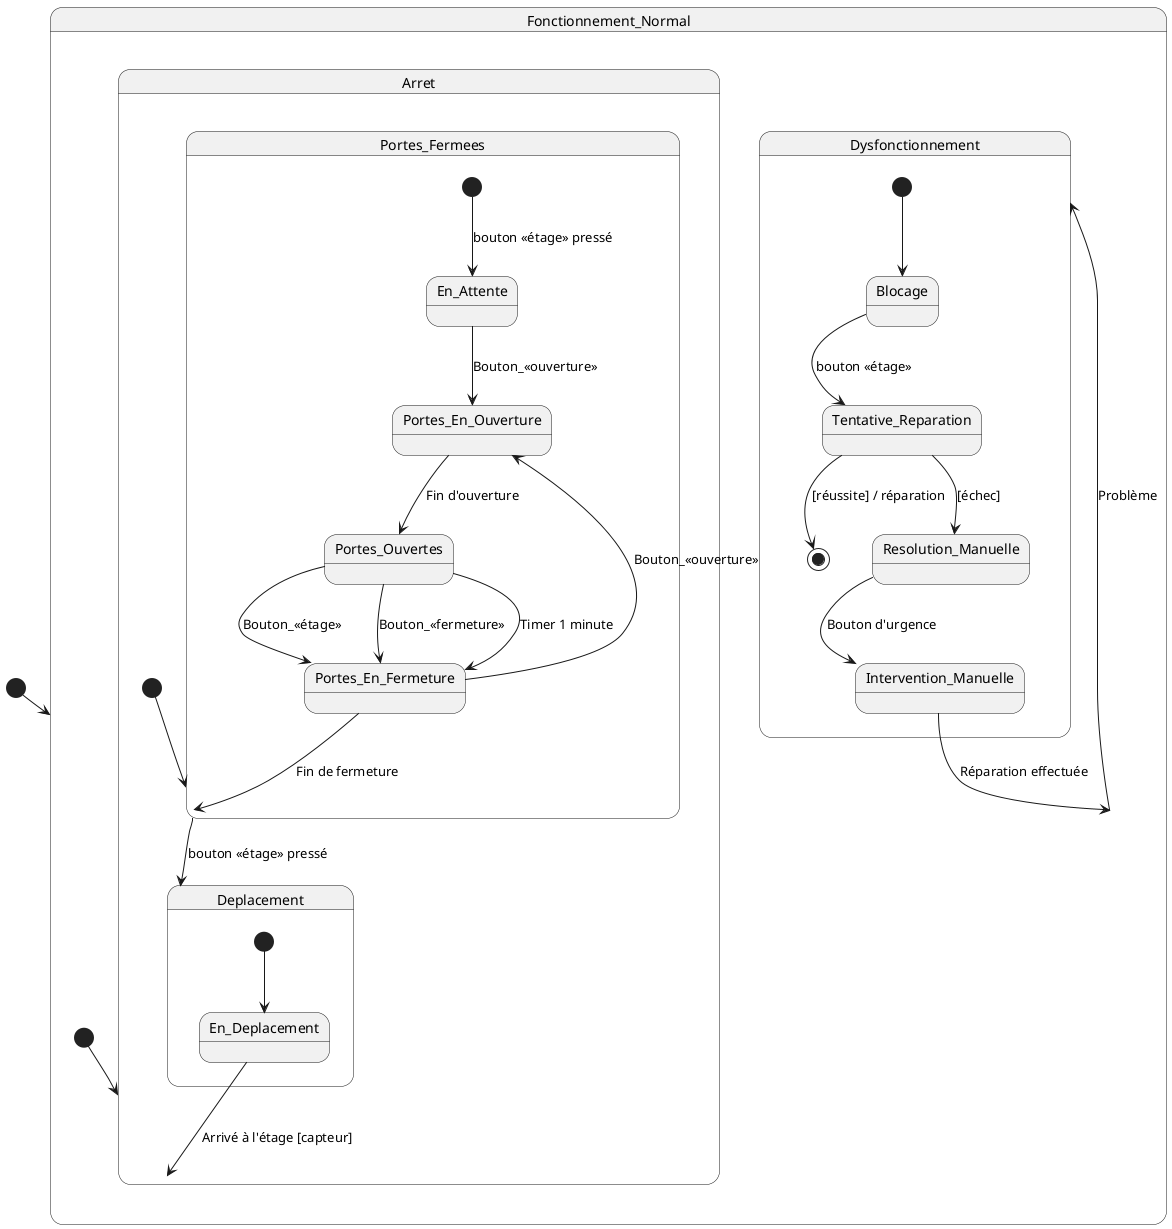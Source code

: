 @startuml Ascenseur
[*] --> Fonctionnement_Normal

state Fonctionnement_Normal {
  [*] --> Arret

  state Arret {
    [*] --> Portes_Fermees

    state Portes_Fermees {
      [*] --> En_Attente : bouton «étage» pressé

      En_Attente --> Portes_En_Ouverture : Bouton_«ouverture»
      Portes_En_Ouverture --> Portes_Ouvertes : Fin d'ouverture
      Portes_Ouvertes --> Portes_En_Fermeture : Timer 1 minute
      Portes_Ouvertes --> Portes_En_Fermeture : Bouton_«étage»
      Portes_Ouvertes --> Portes_En_Fermeture : Bouton_«fermeture»
      Portes_En_Fermeture --> Portes_Fermees : Fin de fermeture
      Portes_En_Fermeture --> Portes_En_Ouverture : Bouton_«ouverture»
    }

    Portes_Fermees --> Deplacement : bouton «étage» pressé
  }

  state Deplacement {
    [*] --> En_Deplacement
    En_Deplacement --> Arret : Arrivé à l'étage [capteur]
  }

  Fonctionnement_Normal --> Dysfonctionnement : Problème
}

state Dysfonctionnement {
  [*] --> Blocage

  Blocage --> Tentative_Reparation : bouton «étage»
  Tentative_Reparation --> [*] : [réussite] / réparation
  Tentative_Reparation --> Resolution_Manuelle : [échec]
  Resolution_Manuelle --> Intervention_Manuelle : Bouton d'urgence
  Intervention_Manuelle --> Fonctionnement_Normal : Réparation effectuée
}

@enduml
